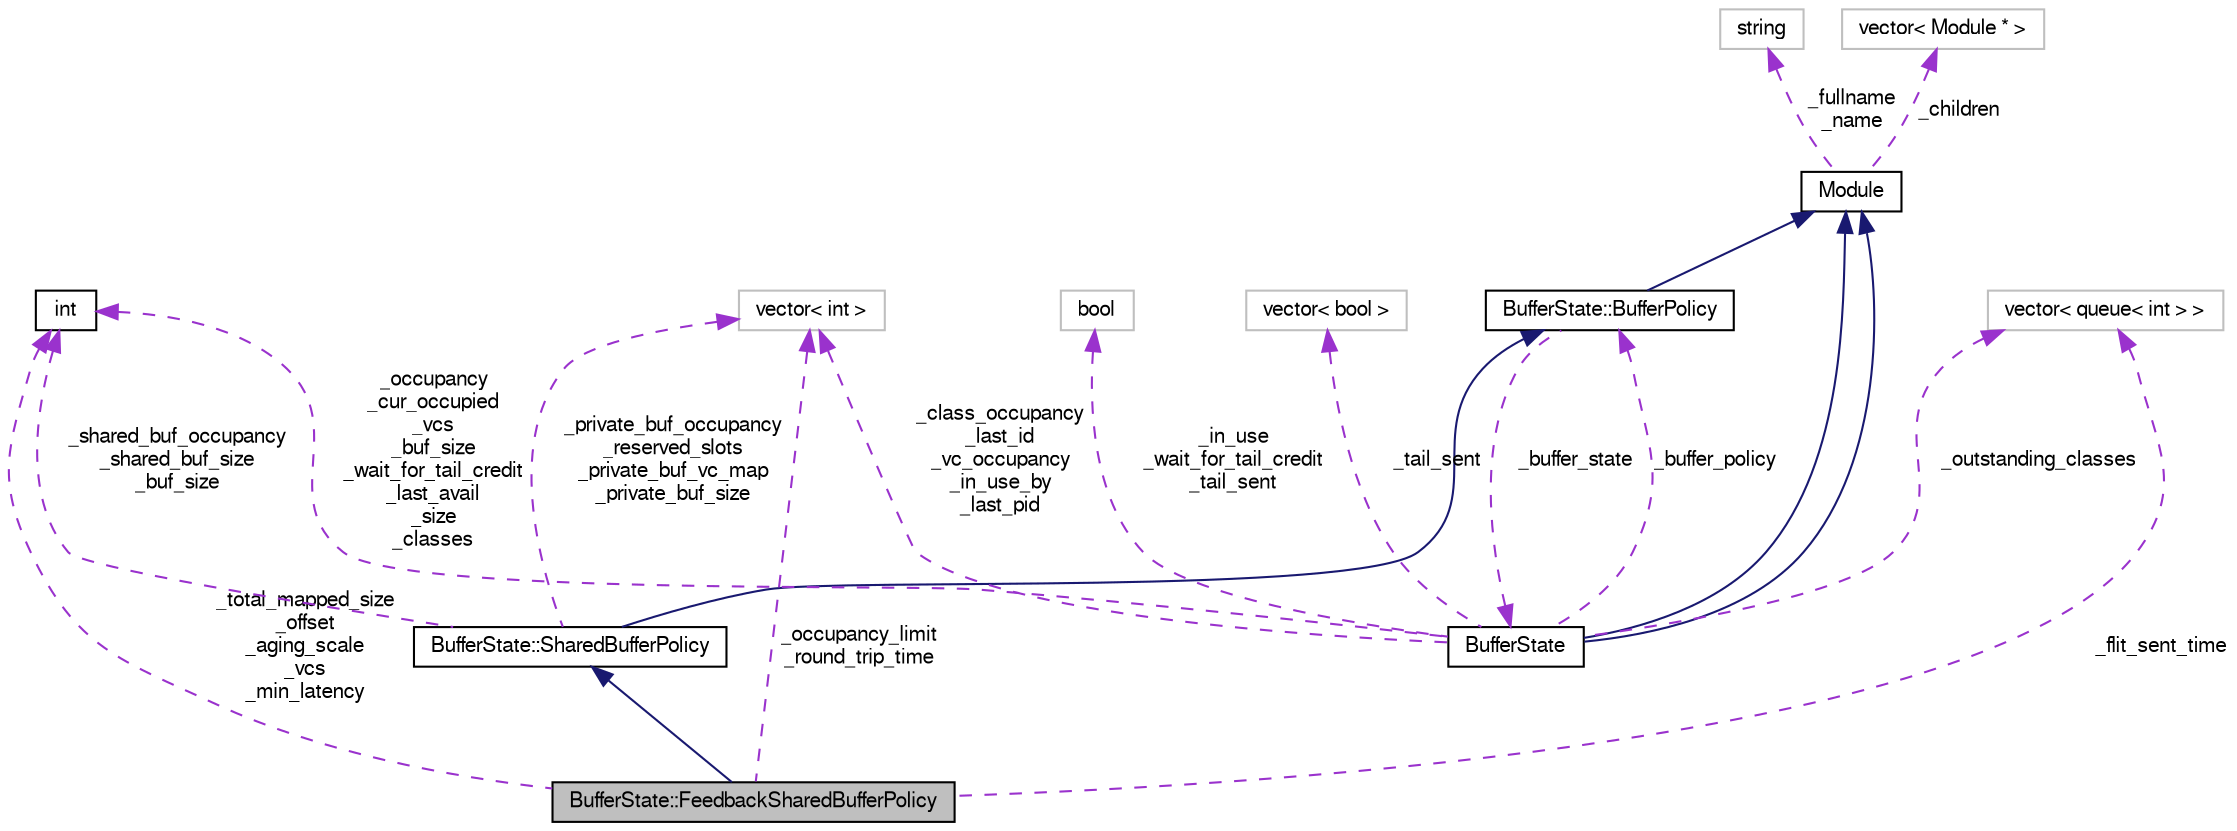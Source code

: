 digraph G
{
  bgcolor="transparent";
  edge [fontname="FreeSans",fontsize="10",labelfontname="FreeSans",labelfontsize="10"];
  node [fontname="FreeSans",fontsize="10",shape=record];
  Node1 [label="BufferState::FeedbackSharedBufferPolicy",height=0.2,width=0.4,color="black", fillcolor="grey75", style="filled" fontcolor="black"];
  Node2 -> Node1 [dir=back,color="midnightblue",fontsize="10",style="solid",fontname="FreeSans"];
  Node2 [label="BufferState::SharedBufferPolicy",height=0.2,width=0.4,color="black",URL="$classBufferState_1_1SharedBufferPolicy.html"];
  Node3 -> Node2 [dir=back,color="midnightblue",fontsize="10",style="solid",fontname="FreeSans"];
  Node3 [label="BufferState::BufferPolicy",height=0.2,width=0.4,color="black",URL="$classBufferState_1_1BufferPolicy.html"];
  Node4 -> Node3 [dir=back,color="midnightblue",fontsize="10",style="solid",fontname="FreeSans"];
  Node4 [label="Module",height=0.2,width=0.4,color="black",URL="$classModule.html"];
  Node5 -> Node4 [dir=back,color="darkorchid3",fontsize="10",style="dashed",label="_fullname\n_name",fontname="FreeSans"];
  Node5 [label="string",height=0.2,width=0.4,color="grey75"];
  Node6 -> Node4 [dir=back,color="darkorchid3",fontsize="10",style="dashed",label="_children",fontname="FreeSans"];
  Node6 [label="vector\< Module * \>",height=0.2,width=0.4,color="grey75"];
  Node7 -> Node3 [dir=back,color="darkorchid3",fontsize="10",style="dashed",label="_buffer_state",fontname="FreeSans"];
  Node7 [label="BufferState",height=0.2,width=0.4,color="black",URL="$classBufferState.html"];
  Node4 -> Node7 [dir=back,color="midnightblue",fontsize="10",style="solid",fontname="FreeSans"];
  Node4 -> Node7 [dir=back,color="midnightblue",fontsize="10",style="solid",fontname="FreeSans"];
  Node8 -> Node7 [dir=back,color="darkorchid3",fontsize="10",style="dashed",label="_outstanding_classes",fontname="FreeSans"];
  Node8 [label="vector\< queue\< int \> \>",height=0.2,width=0.4,color="grey75"];
  Node3 -> Node7 [dir=back,color="darkorchid3",fontsize="10",style="dashed",label="_buffer_policy",fontname="FreeSans"];
  Node9 -> Node7 [dir=back,color="darkorchid3",fontsize="10",style="dashed",label="_occupancy\n_cur_occupied\n_vcs\n_buf_size\n_wait_for_tail_credit\n_last_avail\n_size\n_classes",fontname="FreeSans"];
  Node9 [label="int",height=0.2,width=0.4,color="black",URL="$classint.html"];
  Node10 -> Node7 [dir=back,color="darkorchid3",fontsize="10",style="dashed",label="_in_use\n_wait_for_tail_credit\n_tail_sent",fontname="FreeSans"];
  Node10 [label="bool",height=0.2,width=0.4,color="grey75"];
  Node11 -> Node7 [dir=back,color="darkorchid3",fontsize="10",style="dashed",label="_class_occupancy\n_last_id\n_vc_occupancy\n_in_use_by\n_last_pid",fontname="FreeSans"];
  Node11 [label="vector\< int \>",height=0.2,width=0.4,color="grey75"];
  Node12 -> Node7 [dir=back,color="darkorchid3",fontsize="10",style="dashed",label="_tail_sent",fontname="FreeSans"];
  Node12 [label="vector\< bool \>",height=0.2,width=0.4,color="grey75"];
  Node9 -> Node2 [dir=back,color="darkorchid3",fontsize="10",style="dashed",label="_shared_buf_occupancy\n_shared_buf_size\n_buf_size",fontname="FreeSans"];
  Node11 -> Node2 [dir=back,color="darkorchid3",fontsize="10",style="dashed",label="_private_buf_occupancy\n_reserved_slots\n_private_buf_vc_map\n_private_buf_size",fontname="FreeSans"];
  Node8 -> Node1 [dir=back,color="darkorchid3",fontsize="10",style="dashed",label="_flit_sent_time",fontname="FreeSans"];
  Node9 -> Node1 [dir=back,color="darkorchid3",fontsize="10",style="dashed",label="_total_mapped_size\n_offset\n_aging_scale\n_vcs\n_min_latency",fontname="FreeSans"];
  Node11 -> Node1 [dir=back,color="darkorchid3",fontsize="10",style="dashed",label="_occupancy_limit\n_round_trip_time",fontname="FreeSans"];
}

